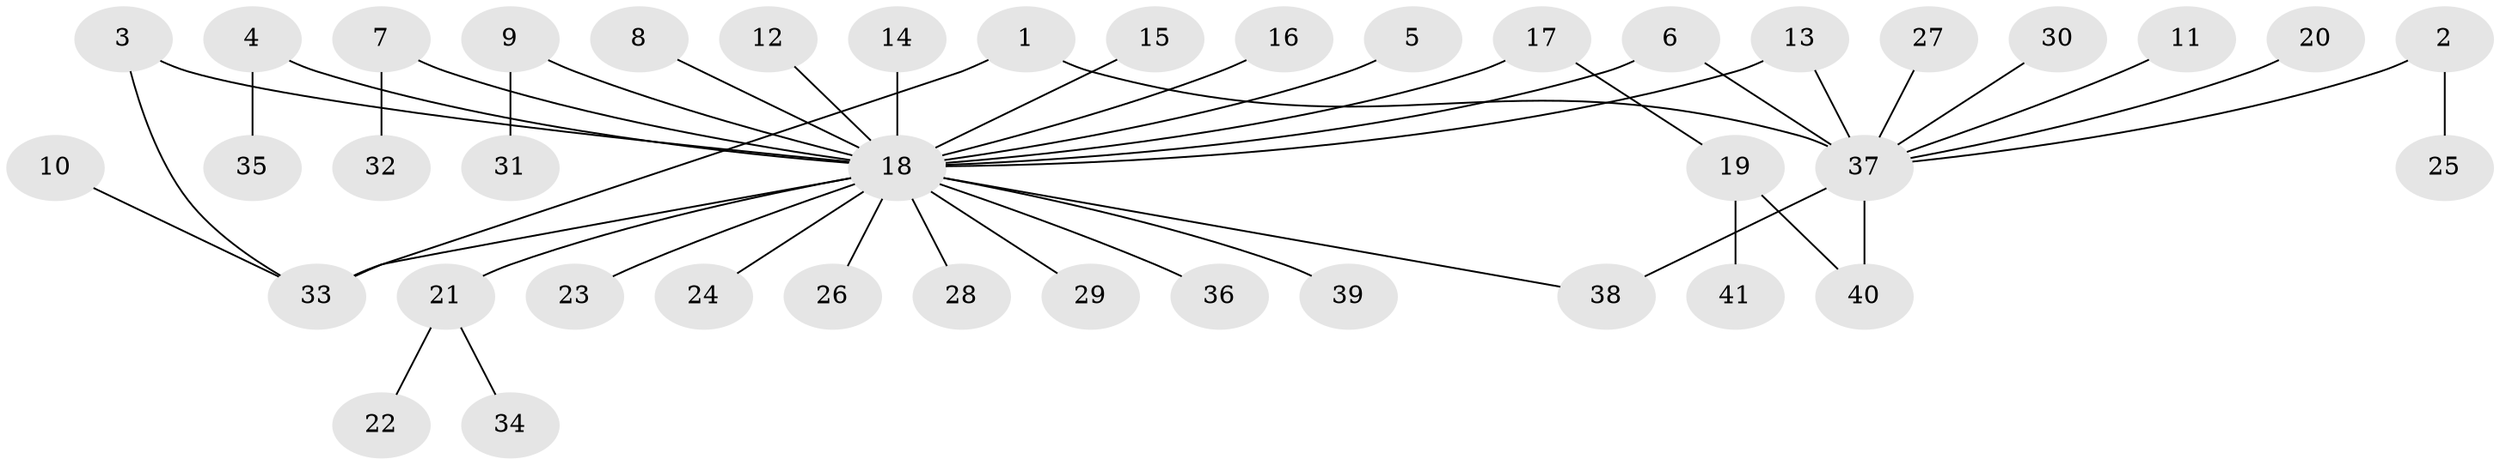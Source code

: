 // original degree distribution, {27: 0.012345679012345678, 3: 0.08641975308641975, 4: 0.037037037037037035, 13: 0.012345679012345678, 5: 0.037037037037037035, 2: 0.2962962962962963, 1: 0.5185185185185185}
// Generated by graph-tools (version 1.1) at 2025/01/03/09/25 03:01:38]
// undirected, 41 vertices, 45 edges
graph export_dot {
graph [start="1"]
  node [color=gray90,style=filled];
  1;
  2;
  3;
  4;
  5;
  6;
  7;
  8;
  9;
  10;
  11;
  12;
  13;
  14;
  15;
  16;
  17;
  18;
  19;
  20;
  21;
  22;
  23;
  24;
  25;
  26;
  27;
  28;
  29;
  30;
  31;
  32;
  33;
  34;
  35;
  36;
  37;
  38;
  39;
  40;
  41;
  1 -- 33 [weight=1.0];
  1 -- 37 [weight=1.0];
  2 -- 25 [weight=1.0];
  2 -- 37 [weight=1.0];
  3 -- 18 [weight=1.0];
  3 -- 33 [weight=1.0];
  4 -- 18 [weight=1.0];
  4 -- 35 [weight=1.0];
  5 -- 18 [weight=1.0];
  6 -- 18 [weight=1.0];
  6 -- 37 [weight=1.0];
  7 -- 18 [weight=1.0];
  7 -- 32 [weight=1.0];
  8 -- 18 [weight=1.0];
  9 -- 18 [weight=1.0];
  9 -- 31 [weight=1.0];
  10 -- 33 [weight=1.0];
  11 -- 37 [weight=1.0];
  12 -- 18 [weight=1.0];
  13 -- 18 [weight=1.0];
  13 -- 37 [weight=1.0];
  14 -- 18 [weight=1.0];
  15 -- 18 [weight=1.0];
  16 -- 18 [weight=1.0];
  17 -- 18 [weight=1.0];
  17 -- 19 [weight=1.0];
  18 -- 21 [weight=1.0];
  18 -- 23 [weight=1.0];
  18 -- 24 [weight=1.0];
  18 -- 26 [weight=1.0];
  18 -- 28 [weight=2.0];
  18 -- 29 [weight=1.0];
  18 -- 33 [weight=2.0];
  18 -- 36 [weight=1.0];
  18 -- 38 [weight=1.0];
  18 -- 39 [weight=1.0];
  19 -- 40 [weight=1.0];
  19 -- 41 [weight=1.0];
  20 -- 37 [weight=1.0];
  21 -- 22 [weight=1.0];
  21 -- 34 [weight=1.0];
  27 -- 37 [weight=1.0];
  30 -- 37 [weight=1.0];
  37 -- 38 [weight=2.0];
  37 -- 40 [weight=1.0];
}
